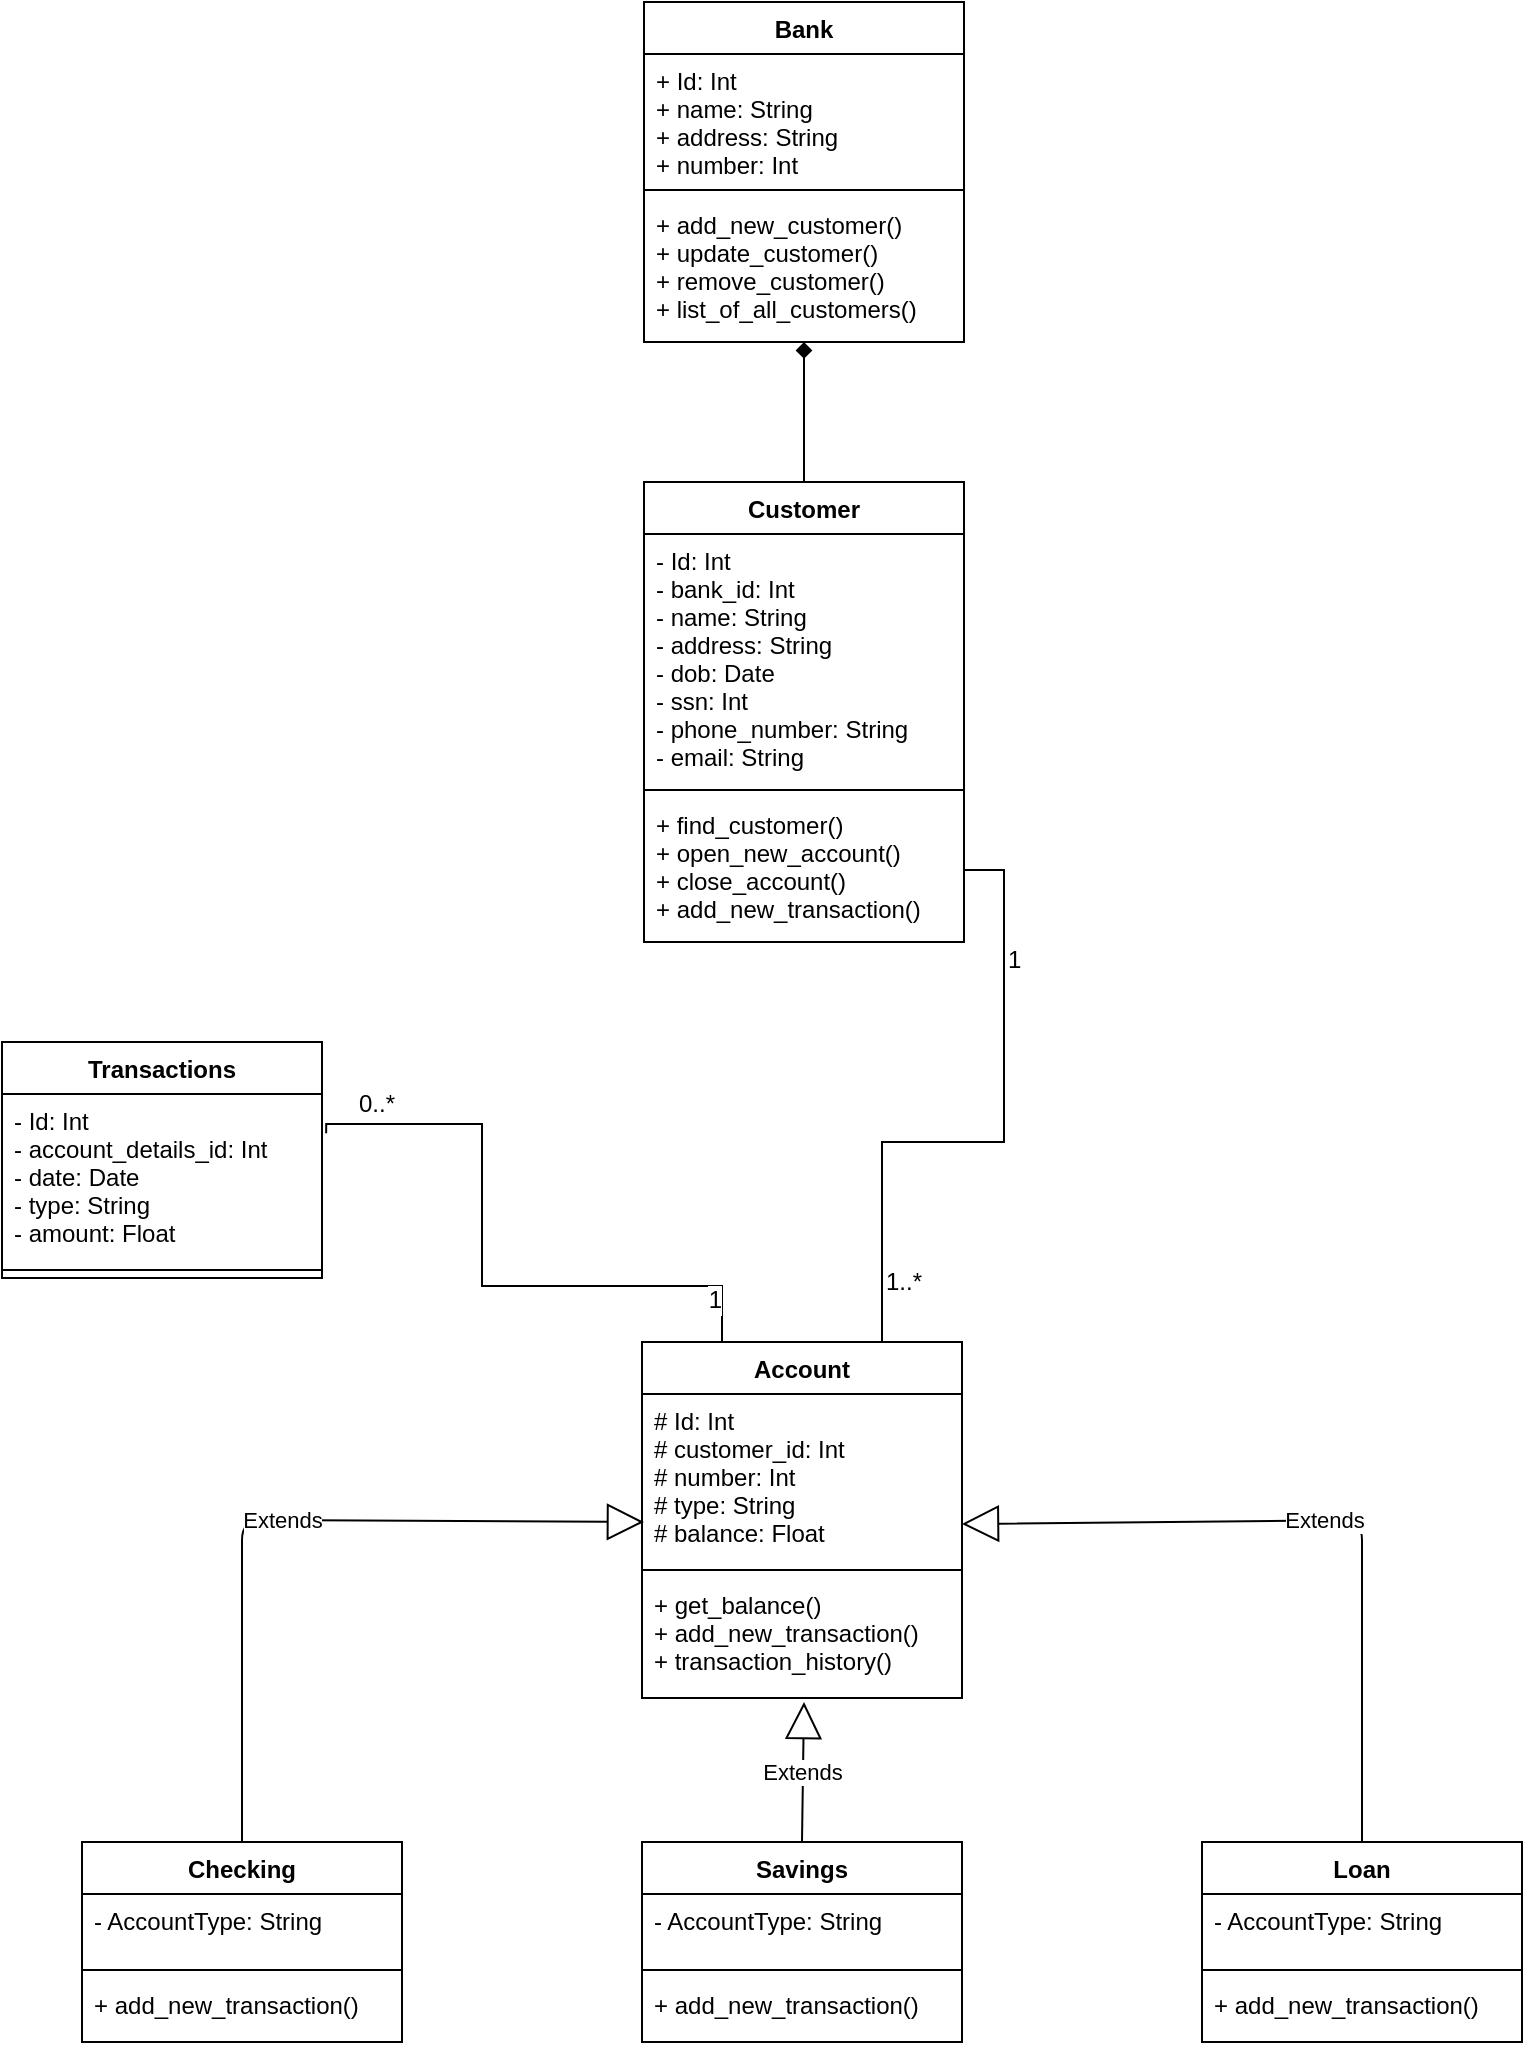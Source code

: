 <mxfile version="12.2.2" type="device" pages="1"><diagram id="YeIn3aaMYvHFLk-QK3Ql" name="Page-1"><mxGraphModel dx="1599" dy="1780" grid="1" gridSize="10" guides="1" tooltips="1" connect="1" arrows="1" fold="1" page="1" pageScale="1" pageWidth="827" pageHeight="1169" math="0" shadow="0"><root><mxCell id="0"/><mxCell id="1" parent="0"/><mxCell id="Af-yMjpvvQzIOLq1nQW4-50" style="edgeStyle=orthogonalEdgeStyle;rounded=0;orthogonalLoop=1;jettySize=auto;html=1;entryX=0.5;entryY=0;entryDx=0;entryDy=0;endArrow=none;endFill=0;startArrow=diamond;startFill=1;strokeWidth=1;" parent="1" source="Af-yMjpvvQzIOLq1nQW4-9" target="Af-yMjpvvQzIOLq1nQW4-13" edge="1"><mxGeometry relative="1" as="geometry"/></mxCell><mxCell id="Af-yMjpvvQzIOLq1nQW4-9" value="Bank" style="swimlane;fontStyle=1;align=center;verticalAlign=top;childLayout=stackLayout;horizontal=1;startSize=26;horizontalStack=0;resizeParent=1;resizeParentMax=0;resizeLast=0;collapsible=1;marginBottom=0;" parent="1" vertex="1"><mxGeometry x="281" y="-360" width="160" height="170" as="geometry"/></mxCell><mxCell id="Af-yMjpvvQzIOLq1nQW4-10" value="+ Id: Int&#10;+ name: String&#10;+ address: String&#10;+ number: Int&#10;" style="text;strokeColor=none;fillColor=none;align=left;verticalAlign=top;spacingLeft=4;spacingRight=4;overflow=hidden;rotatable=0;points=[[0,0.5],[1,0.5]];portConstraint=eastwest;" parent="Af-yMjpvvQzIOLq1nQW4-9" vertex="1"><mxGeometry y="26" width="160" height="64" as="geometry"/></mxCell><mxCell id="Af-yMjpvvQzIOLq1nQW4-11" value="" style="line;strokeWidth=1;fillColor=none;align=left;verticalAlign=middle;spacingTop=-1;spacingLeft=3;spacingRight=3;rotatable=0;labelPosition=right;points=[];portConstraint=eastwest;" parent="Af-yMjpvvQzIOLq1nQW4-9" vertex="1"><mxGeometry y="90" width="160" height="8" as="geometry"/></mxCell><mxCell id="Af-yMjpvvQzIOLq1nQW4-12" value="+ add_new_customer()&#10;+ update_customer()&#10;+ remove_customer()&#10;+ list_of_all_customers()" style="text;strokeColor=none;fillColor=none;align=left;verticalAlign=top;spacingLeft=4;spacingRight=4;overflow=hidden;rotatable=0;points=[[0,0.5],[1,0.5]];portConstraint=eastwest;" parent="Af-yMjpvvQzIOLq1nQW4-9" vertex="1"><mxGeometry y="98" width="160" height="72" as="geometry"/></mxCell><mxCell id="Af-yMjpvvQzIOLq1nQW4-13" value="Customer" style="swimlane;fontStyle=1;align=center;verticalAlign=top;childLayout=stackLayout;horizontal=1;startSize=26;horizontalStack=0;resizeParent=1;resizeParentMax=0;resizeLast=0;collapsible=1;marginBottom=0;" parent="1" vertex="1"><mxGeometry x="281" y="-120" width="160" height="230" as="geometry"/></mxCell><mxCell id="Af-yMjpvvQzIOLq1nQW4-14" value="- Id: Int&#10;- bank_id: Int&#10;- name: String&#10;- address: String&#10;- dob: Date&#10;- ssn: Int&#10;- phone_number: String&#10;- email: String" style="text;strokeColor=none;fillColor=none;align=left;verticalAlign=top;spacingLeft=4;spacingRight=4;overflow=hidden;rotatable=0;points=[[0,0.5],[1,0.5]];portConstraint=eastwest;" parent="Af-yMjpvvQzIOLq1nQW4-13" vertex="1"><mxGeometry y="26" width="160" height="124" as="geometry"/></mxCell><mxCell id="Af-yMjpvvQzIOLq1nQW4-15" value="" style="line;strokeWidth=1;fillColor=none;align=left;verticalAlign=middle;spacingTop=-1;spacingLeft=3;spacingRight=3;rotatable=0;labelPosition=right;points=[];portConstraint=eastwest;" parent="Af-yMjpvvQzIOLq1nQW4-13" vertex="1"><mxGeometry y="150" width="160" height="8" as="geometry"/></mxCell><mxCell id="Af-yMjpvvQzIOLq1nQW4-16" value="+ find_customer()&#10;+ open_new_account()&#10;+ close_account()&#10;+ add_new_transaction()" style="text;strokeColor=none;fillColor=none;align=left;verticalAlign=top;spacingLeft=4;spacingRight=4;overflow=hidden;rotatable=0;points=[[0,0.5],[1,0.5]];portConstraint=eastwest;" parent="Af-yMjpvvQzIOLq1nQW4-13" vertex="1"><mxGeometry y="158" width="160" height="72" as="geometry"/></mxCell><mxCell id="Af-yMjpvvQzIOLq1nQW4-18" value="Account" style="swimlane;fontStyle=1;align=center;verticalAlign=top;childLayout=stackLayout;horizontal=1;startSize=26;horizontalStack=0;resizeParent=1;resizeParentMax=0;resizeLast=0;collapsible=1;marginBottom=0;" parent="1" vertex="1"><mxGeometry x="280" y="310" width="160" height="178" as="geometry"/></mxCell><mxCell id="Af-yMjpvvQzIOLq1nQW4-19" value="# Id: Int&#10;# customer_id: Int&#10;# number: Int&#10;# type: String&#10;# balance: Float&#10;" style="text;strokeColor=none;fillColor=none;align=left;verticalAlign=top;spacingLeft=4;spacingRight=4;overflow=hidden;rotatable=0;points=[[0,0.5],[1,0.5]];portConstraint=eastwest;" parent="Af-yMjpvvQzIOLq1nQW4-18" vertex="1"><mxGeometry y="26" width="160" height="84" as="geometry"/></mxCell><mxCell id="Af-yMjpvvQzIOLq1nQW4-20" value="" style="line;strokeWidth=1;fillColor=none;align=left;verticalAlign=middle;spacingTop=-1;spacingLeft=3;spacingRight=3;rotatable=0;labelPosition=right;points=[];portConstraint=eastwest;" parent="Af-yMjpvvQzIOLq1nQW4-18" vertex="1"><mxGeometry y="110" width="160" height="8" as="geometry"/></mxCell><mxCell id="Af-yMjpvvQzIOLq1nQW4-21" value="+ get_balance()&#10;+ add_new_transaction()&#10;+ transaction_history()" style="text;strokeColor=none;fillColor=none;align=left;verticalAlign=top;spacingLeft=4;spacingRight=4;overflow=hidden;rotatable=0;points=[[0,0.5],[1,0.5]];portConstraint=eastwest;" parent="Af-yMjpvvQzIOLq1nQW4-18" vertex="1"><mxGeometry y="118" width="160" height="60" as="geometry"/></mxCell><mxCell id="Af-yMjpvvQzIOLq1nQW4-22" value="Checking" style="swimlane;fontStyle=1;align=center;verticalAlign=top;childLayout=stackLayout;horizontal=1;startSize=26;horizontalStack=0;resizeParent=1;resizeParentMax=0;resizeLast=0;collapsible=1;marginBottom=0;" parent="1" vertex="1"><mxGeometry y="560" width="160" height="100" as="geometry"/></mxCell><mxCell id="Af-yMjpvvQzIOLq1nQW4-23" value="- AccountType: String" style="text;strokeColor=none;fillColor=none;align=left;verticalAlign=top;spacingLeft=4;spacingRight=4;overflow=hidden;rotatable=0;points=[[0,0.5],[1,0.5]];portConstraint=eastwest;" parent="Af-yMjpvvQzIOLq1nQW4-22" vertex="1"><mxGeometry y="26" width="160" height="34" as="geometry"/></mxCell><mxCell id="Af-yMjpvvQzIOLq1nQW4-24" value="" style="line;strokeWidth=1;fillColor=none;align=left;verticalAlign=middle;spacingTop=-1;spacingLeft=3;spacingRight=3;rotatable=0;labelPosition=right;points=[];portConstraint=eastwest;" parent="Af-yMjpvvQzIOLq1nQW4-22" vertex="1"><mxGeometry y="60" width="160" height="8" as="geometry"/></mxCell><mxCell id="Af-yMjpvvQzIOLq1nQW4-25" value="+ add_new_transaction()" style="text;strokeColor=none;fillColor=none;align=left;verticalAlign=top;spacingLeft=4;spacingRight=4;overflow=hidden;rotatable=0;points=[[0,0.5],[1,0.5]];portConstraint=eastwest;" parent="Af-yMjpvvQzIOLq1nQW4-22" vertex="1"><mxGeometry y="68" width="160" height="32" as="geometry"/></mxCell><mxCell id="Af-yMjpvvQzIOLq1nQW4-26" value="Transactions" style="swimlane;fontStyle=1;align=center;verticalAlign=top;childLayout=stackLayout;horizontal=1;startSize=26;horizontalStack=0;resizeParent=1;resizeParentMax=0;resizeLast=0;collapsible=1;marginBottom=0;" parent="1" vertex="1"><mxGeometry x="-40" y="160" width="160" height="118" as="geometry"/></mxCell><mxCell id="Af-yMjpvvQzIOLq1nQW4-27" value="- Id: Int&#10;- account_details_id: Int&#10;- date: Date&#10;- type: String&#10;- amount: Float" style="text;strokeColor=none;fillColor=none;align=left;verticalAlign=top;spacingLeft=4;spacingRight=4;overflow=hidden;rotatable=0;points=[[0,0.5],[1,0.5]];portConstraint=eastwest;" parent="Af-yMjpvvQzIOLq1nQW4-26" vertex="1"><mxGeometry y="26" width="160" height="84" as="geometry"/></mxCell><mxCell id="Af-yMjpvvQzIOLq1nQW4-28" value="" style="line;strokeWidth=1;fillColor=none;align=left;verticalAlign=middle;spacingTop=-1;spacingLeft=3;spacingRight=3;rotatable=0;labelPosition=right;points=[];portConstraint=eastwest;" parent="Af-yMjpvvQzIOLq1nQW4-26" vertex="1"><mxGeometry y="110" width="160" height="8" as="geometry"/></mxCell><mxCell id="Af-yMjpvvQzIOLq1nQW4-30" value="Savings" style="swimlane;fontStyle=1;align=center;verticalAlign=top;childLayout=stackLayout;horizontal=1;startSize=26;horizontalStack=0;resizeParent=1;resizeParentMax=0;resizeLast=0;collapsible=1;marginBottom=0;" parent="1" vertex="1"><mxGeometry x="280" y="560" width="160" height="100" as="geometry"/></mxCell><mxCell id="Af-yMjpvvQzIOLq1nQW4-56" value="- AccountType: String" style="text;strokeColor=none;fillColor=none;align=left;verticalAlign=top;spacingLeft=4;spacingRight=4;overflow=hidden;rotatable=0;points=[[0,0.5],[1,0.5]];portConstraint=eastwest;" parent="Af-yMjpvvQzIOLq1nQW4-30" vertex="1"><mxGeometry y="26" width="160" height="34" as="geometry"/></mxCell><mxCell id="Af-yMjpvvQzIOLq1nQW4-32" value="" style="line;strokeWidth=1;fillColor=none;align=left;verticalAlign=middle;spacingTop=-1;spacingLeft=3;spacingRight=3;rotatable=0;labelPosition=right;points=[];portConstraint=eastwest;" parent="Af-yMjpvvQzIOLq1nQW4-30" vertex="1"><mxGeometry y="60" width="160" height="8" as="geometry"/></mxCell><mxCell id="Af-yMjpvvQzIOLq1nQW4-33" value="+ add_new_transaction()" style="text;strokeColor=none;fillColor=none;align=left;verticalAlign=top;spacingLeft=4;spacingRight=4;overflow=hidden;rotatable=0;points=[[0,0.5],[1,0.5]];portConstraint=eastwest;" parent="Af-yMjpvvQzIOLq1nQW4-30" vertex="1"><mxGeometry y="68" width="160" height="32" as="geometry"/></mxCell><mxCell id="Af-yMjpvvQzIOLq1nQW4-34" value="Loan" style="swimlane;fontStyle=1;align=center;verticalAlign=top;childLayout=stackLayout;horizontal=1;startSize=26;horizontalStack=0;resizeParent=1;resizeParentMax=0;resizeLast=0;collapsible=1;marginBottom=0;" parent="1" vertex="1"><mxGeometry x="560" y="560" width="160" height="100" as="geometry"/></mxCell><mxCell id="Af-yMjpvvQzIOLq1nQW4-35" value="- AccountType: String" style="text;strokeColor=none;fillColor=none;align=left;verticalAlign=top;spacingLeft=4;spacingRight=4;overflow=hidden;rotatable=0;points=[[0,0.5],[1,0.5]];portConstraint=eastwest;" parent="Af-yMjpvvQzIOLq1nQW4-34" vertex="1"><mxGeometry y="26" width="160" height="34" as="geometry"/></mxCell><mxCell id="Af-yMjpvvQzIOLq1nQW4-36" value="" style="line;strokeWidth=1;fillColor=none;align=left;verticalAlign=middle;spacingTop=-1;spacingLeft=3;spacingRight=3;rotatable=0;labelPosition=right;points=[];portConstraint=eastwest;" parent="Af-yMjpvvQzIOLq1nQW4-34" vertex="1"><mxGeometry y="60" width="160" height="8" as="geometry"/></mxCell><mxCell id="Af-yMjpvvQzIOLq1nQW4-37" value="+ add_new_transaction()" style="text;strokeColor=none;fillColor=none;align=left;verticalAlign=top;spacingLeft=4;spacingRight=4;overflow=hidden;rotatable=0;points=[[0,0.5],[1,0.5]];portConstraint=eastwest;" parent="Af-yMjpvvQzIOLq1nQW4-34" vertex="1"><mxGeometry y="68" width="160" height="32" as="geometry"/></mxCell><mxCell id="Af-yMjpvvQzIOLq1nQW4-40" value="Extends" style="endArrow=block;endSize=16;endFill=0;html=1;exitX=0.5;exitY=0;exitDx=0;exitDy=0;entryX=0.006;entryY=0.762;entryDx=0;entryDy=0;entryPerimeter=0;" parent="1" source="Af-yMjpvvQzIOLq1nQW4-22" target="Af-yMjpvvQzIOLq1nQW4-19" edge="1"><mxGeometry width="160" relative="1" as="geometry"><mxPoint x="10" y="790" as="sourcePoint"/><mxPoint x="210" y="570" as="targetPoint"/><Array as="points"><mxPoint x="80" y="399"/></Array></mxGeometry></mxCell><mxCell id="Af-yMjpvvQzIOLq1nQW4-41" value="Extends" style="endArrow=block;endSize=16;endFill=0;html=1;exitX=0.5;exitY=0;exitDx=0;exitDy=0;" parent="1" source="Af-yMjpvvQzIOLq1nQW4-30" edge="1"><mxGeometry width="160" relative="1" as="geometry"><mxPoint x="170" y="569" as="sourcePoint"/><mxPoint x="361" y="490" as="targetPoint"/><Array as="points"/></mxGeometry></mxCell><mxCell id="Af-yMjpvvQzIOLq1nQW4-42" value="Extends" style="endArrow=block;endSize=16;endFill=0;html=1;exitX=0.5;exitY=0;exitDx=0;exitDy=0;" parent="1" source="Af-yMjpvvQzIOLq1nQW4-34" edge="1"><mxGeometry width="160" relative="1" as="geometry"><mxPoint x="355" y="520" as="sourcePoint"/><mxPoint x="440" y="401" as="targetPoint"/><Array as="points"><mxPoint x="640" y="399"/></Array></mxGeometry></mxCell><mxCell id="Af-yMjpvvQzIOLq1nQW4-44" style="edgeStyle=orthogonalEdgeStyle;rounded=0;orthogonalLoop=1;jettySize=auto;html=1;entryX=0.25;entryY=0;entryDx=0;entryDy=0;endArrow=none;endFill=0;exitX=1.013;exitY=0.234;exitDx=0;exitDy=0;exitPerimeter=0;" parent="1" source="Af-yMjpvvQzIOLq1nQW4-27" target="Af-yMjpvvQzIOLq1nQW4-18" edge="1"><mxGeometry relative="1" as="geometry"><mxPoint x="160" y="200" as="sourcePoint"/><Array as="points"><mxPoint x="200" y="201"/><mxPoint x="200" y="282"/><mxPoint x="320" y="282"/></Array></mxGeometry></mxCell><mxCell id="Af-yMjpvvQzIOLq1nQW4-47" value="0..*" style="text;html=1;resizable=0;points=[];align=center;verticalAlign=bottom;labelBackgroundColor=#ffffff;labelPosition=center;verticalLabelPosition=top;" parent="Af-yMjpvvQzIOLq1nQW4-44" vertex="1" connectable="0"><mxGeometry x="-0.692" y="-1" relative="1" as="geometry"><mxPoint x="-19" y="-3" as="offset"/></mxGeometry></mxCell><mxCell id="Af-yMjpvvQzIOLq1nQW4-48" value="1" style="text;html=1;resizable=0;points=[];align=right;verticalAlign=middle;labelBackgroundColor=#ffffff;labelPosition=left;verticalLabelPosition=middle;" parent="Af-yMjpvvQzIOLq1nQW4-44" vertex="1" connectable="0"><mxGeometry x="0.862" relative="1" as="geometry"><mxPoint as="offset"/></mxGeometry></mxCell><mxCell id="Af-yMjpvvQzIOLq1nQW4-45" style="edgeStyle=orthogonalEdgeStyle;rounded=0;orthogonalLoop=1;jettySize=auto;html=1;exitX=1;exitY=0.5;exitDx=0;exitDy=0;endArrow=none;endFill=0;entryX=0.75;entryY=0;entryDx=0;entryDy=0;" parent="1" source="Af-yMjpvvQzIOLq1nQW4-16" target="Af-yMjpvvQzIOLq1nQW4-18" edge="1"><mxGeometry relative="1" as="geometry"><mxPoint x="400" y="350" as="targetPoint"/></mxGeometry></mxCell><mxCell id="Af-yMjpvvQzIOLq1nQW4-52" value="1" style="text;html=1;resizable=0;points=[];align=left;verticalAlign=middle;labelBackgroundColor=#ffffff;labelPosition=right;verticalLabelPosition=middle;" parent="Af-yMjpvvQzIOLq1nQW4-45" vertex="1" connectable="0"><mxGeometry x="-0.594" relative="1" as="geometry"><mxPoint as="offset"/></mxGeometry></mxCell><mxCell id="Af-yMjpvvQzIOLq1nQW4-53" value="1..*" style="text;html=1;resizable=0;points=[];align=left;verticalAlign=middle;labelBackgroundColor=#ffffff;labelPosition=right;verticalLabelPosition=middle;" parent="Af-yMjpvvQzIOLq1nQW4-45" vertex="1" connectable="0"><mxGeometry x="0.807" relative="1" as="geometry"><mxPoint as="offset"/></mxGeometry></mxCell></root></mxGraphModel></diagram></mxfile>